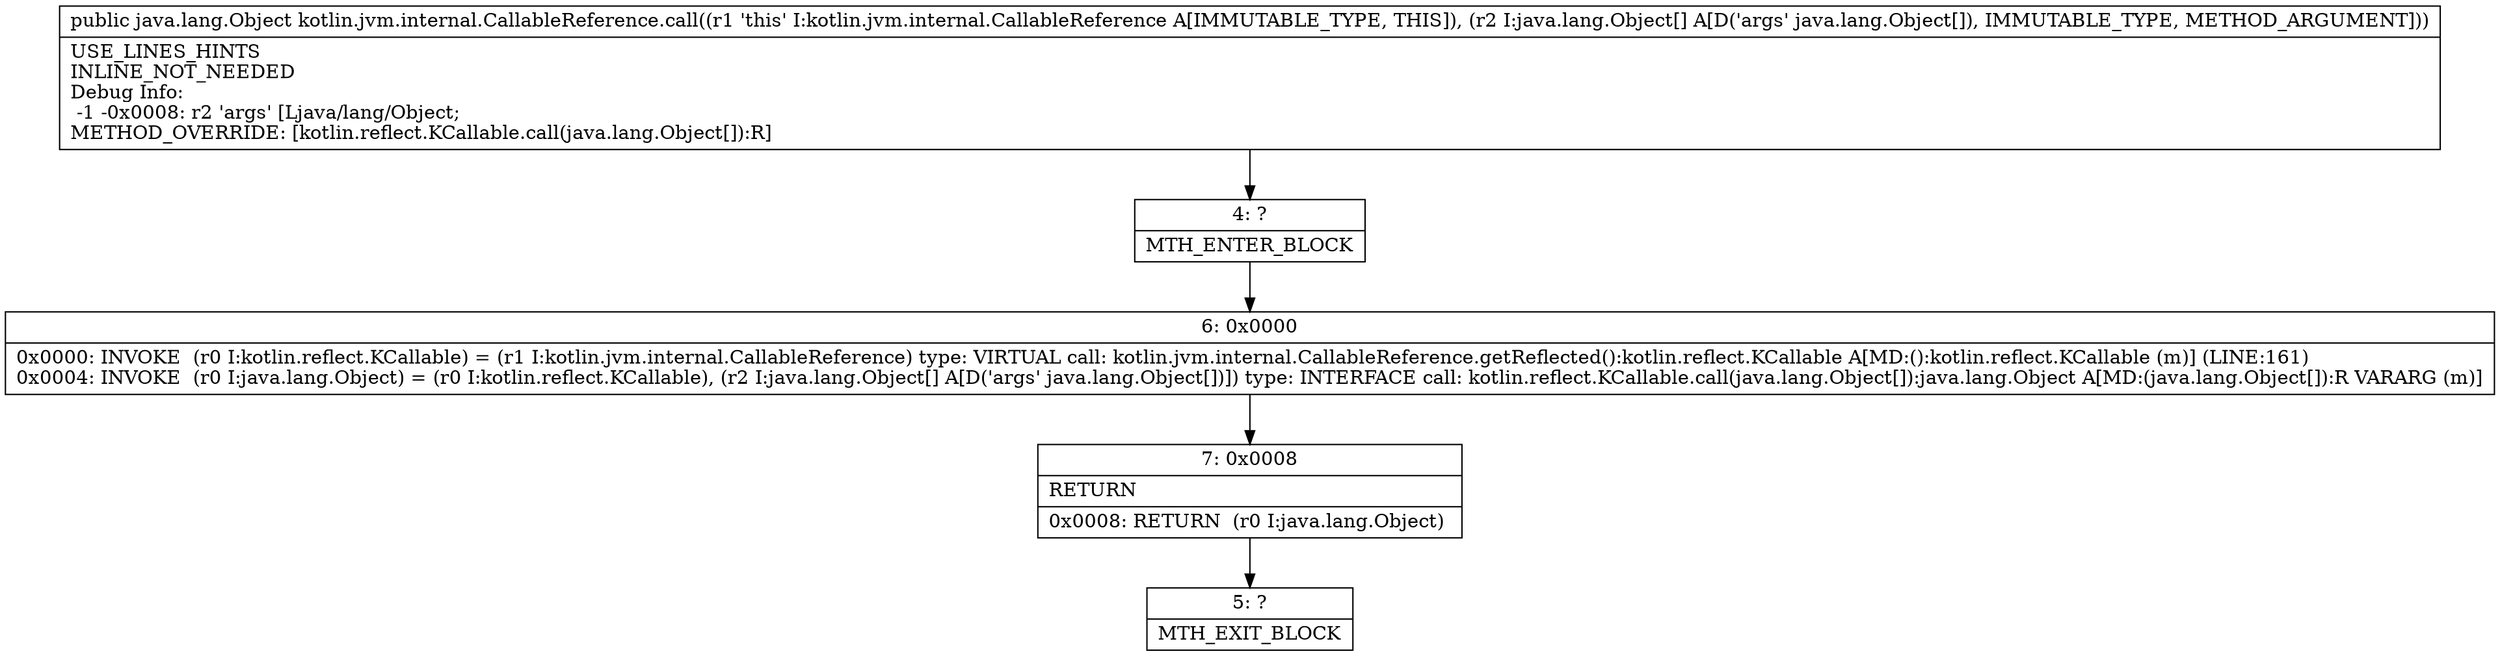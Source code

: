 digraph "CFG forkotlin.jvm.internal.CallableReference.call([Ljava\/lang\/Object;)Ljava\/lang\/Object;" {
Node_4 [shape=record,label="{4\:\ ?|MTH_ENTER_BLOCK\l}"];
Node_6 [shape=record,label="{6\:\ 0x0000|0x0000: INVOKE  (r0 I:kotlin.reflect.KCallable) = (r1 I:kotlin.jvm.internal.CallableReference) type: VIRTUAL call: kotlin.jvm.internal.CallableReference.getReflected():kotlin.reflect.KCallable A[MD:():kotlin.reflect.KCallable (m)] (LINE:161)\l0x0004: INVOKE  (r0 I:java.lang.Object) = (r0 I:kotlin.reflect.KCallable), (r2 I:java.lang.Object[] A[D('args' java.lang.Object[])]) type: INTERFACE call: kotlin.reflect.KCallable.call(java.lang.Object[]):java.lang.Object A[MD:(java.lang.Object[]):R VARARG (m)]\l}"];
Node_7 [shape=record,label="{7\:\ 0x0008|RETURN\l|0x0008: RETURN  (r0 I:java.lang.Object) \l}"];
Node_5 [shape=record,label="{5\:\ ?|MTH_EXIT_BLOCK\l}"];
MethodNode[shape=record,label="{public java.lang.Object kotlin.jvm.internal.CallableReference.call((r1 'this' I:kotlin.jvm.internal.CallableReference A[IMMUTABLE_TYPE, THIS]), (r2 I:java.lang.Object[] A[D('args' java.lang.Object[]), IMMUTABLE_TYPE, METHOD_ARGUMENT]))  | USE_LINES_HINTS\lINLINE_NOT_NEEDED\lDebug Info:\l  \-1 \-0x0008: r2 'args' [Ljava\/lang\/Object;\lMETHOD_OVERRIDE: [kotlin.reflect.KCallable.call(java.lang.Object[]):R]\l}"];
MethodNode -> Node_4;Node_4 -> Node_6;
Node_6 -> Node_7;
Node_7 -> Node_5;
}

